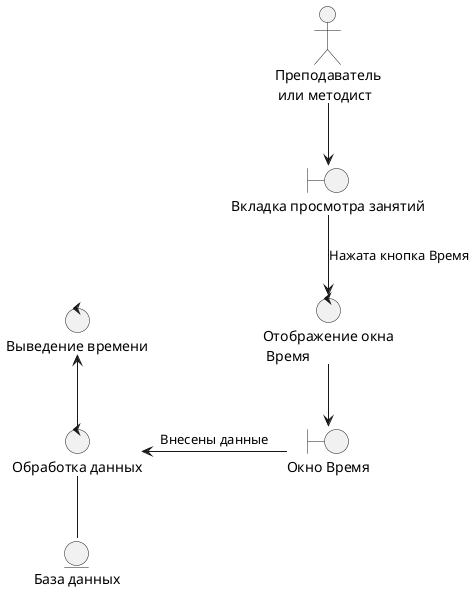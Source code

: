 @startuml PrVivedenieVremeniTeacher.wsd

actor "Преподаватель\n или методист" as pl

control "Отображение окна\n Время" as co
control "Обработка данных" as co2
control "Выведение времени" as co3

boundary "Окно Время" as bo1
boundary "Вкладка просмотра занятий" as bo

entity "База данных" as en1

pl --> bo
bo --> co : Нажата кнопка Время
co --> bo1
bo1 -left-> co2 : Внесены данные
co2 -- en1
co2 -up-> co3


@enduml